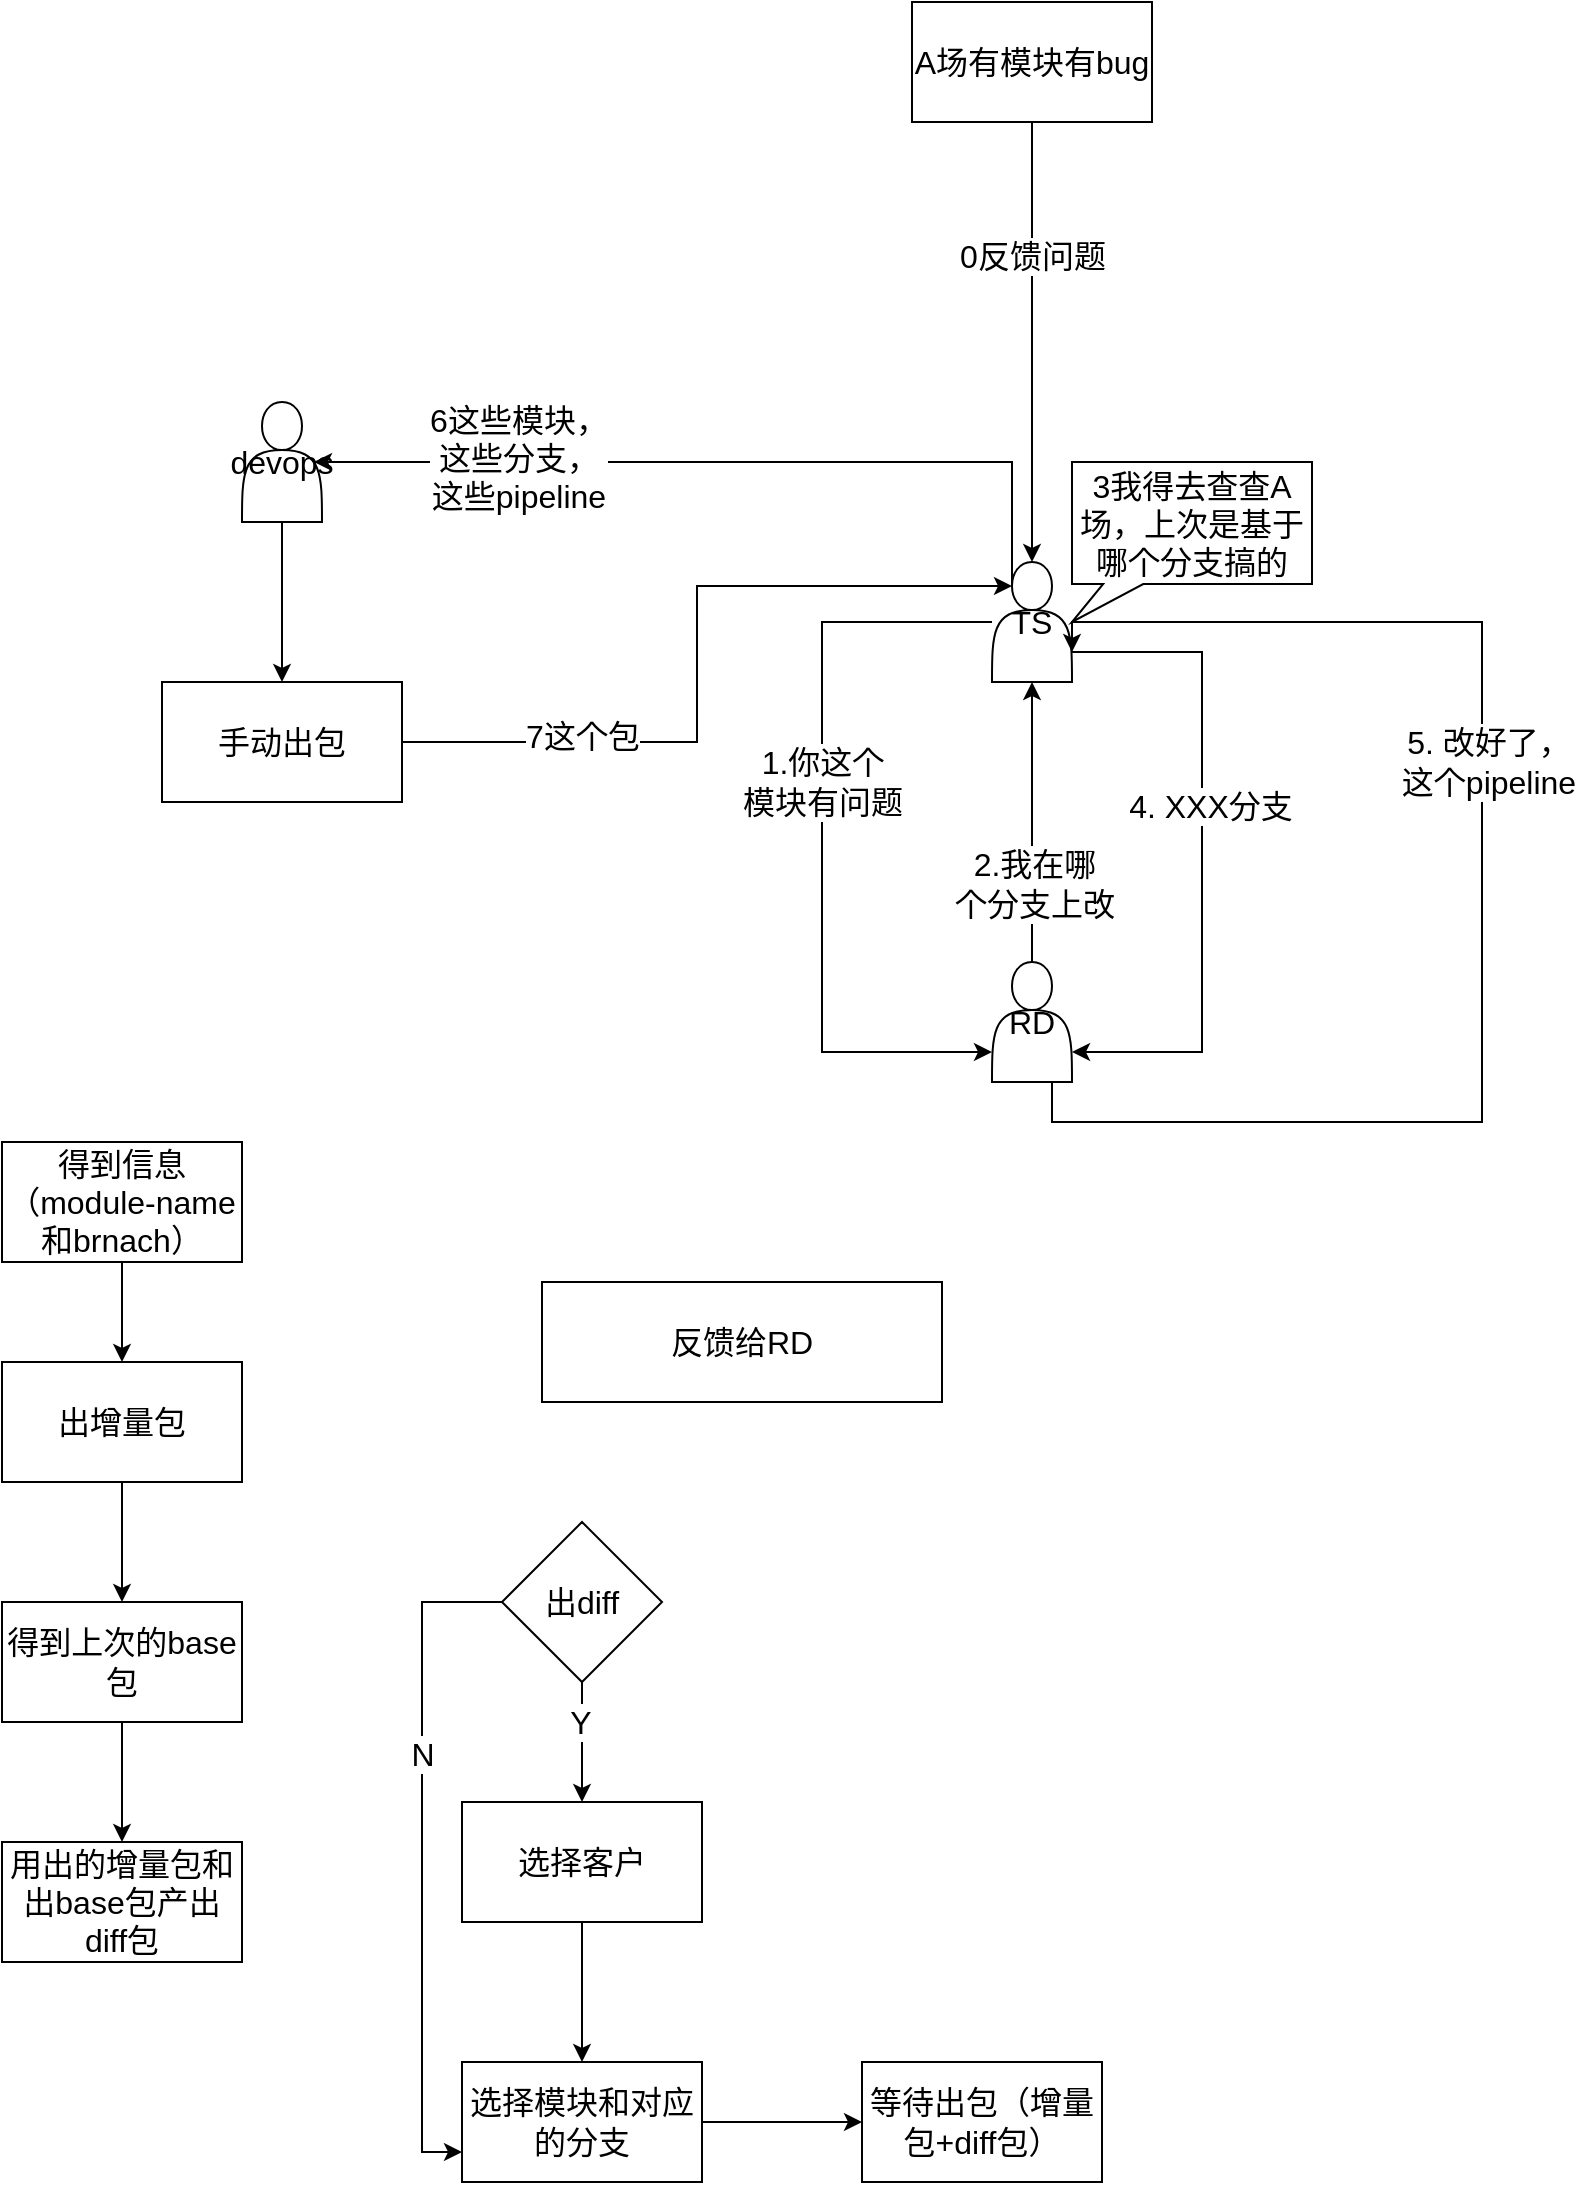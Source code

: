 <mxfile version="12.3.3" type="github" pages="1">
  <diagram id="h-nl5lxO03copgnb_cJI" name="第 1 页">
    <mxGraphModel dx="1639" dy="902" grid="1" gridSize="10" guides="1" tooltips="1" connect="1" arrows="1" fold="1" page="1" pageScale="1" pageWidth="827" pageHeight="1169" math="0" shadow="0">
      <root>
        <mxCell id="0"/>
        <mxCell id="1" parent="0"/>
        <mxCell id="Yf0kbL9KeZLlyTGPM-XU-5" value="" style="edgeStyle=orthogonalEdgeStyle;rounded=0;orthogonalLoop=1;jettySize=auto;html=1;fontSize=16;" edge="1" parent="1" source="Yf0kbL9KeZLlyTGPM-XU-1" target="Yf0kbL9KeZLlyTGPM-XU-4">
          <mxGeometry relative="1" as="geometry"/>
        </mxCell>
        <mxCell id="Yf0kbL9KeZLlyTGPM-XU-1" value="出增量包" style="rounded=0;whiteSpace=wrap;html=1;fontSize=16;" vertex="1" parent="1">
          <mxGeometry x="20" y="720" width="120" height="60" as="geometry"/>
        </mxCell>
        <mxCell id="Yf0kbL9KeZLlyTGPM-XU-3" value="" style="edgeStyle=orthogonalEdgeStyle;rounded=0;orthogonalLoop=1;jettySize=auto;html=1;fontSize=16;" edge="1" parent="1" source="Yf0kbL9KeZLlyTGPM-XU-2" target="Yf0kbL9KeZLlyTGPM-XU-1">
          <mxGeometry relative="1" as="geometry"/>
        </mxCell>
        <mxCell id="Yf0kbL9KeZLlyTGPM-XU-2" value="得到信息（module-name和brnach）" style="rounded=0;whiteSpace=wrap;html=1;fontSize=16;" vertex="1" parent="1">
          <mxGeometry x="20" y="610" width="120" height="60" as="geometry"/>
        </mxCell>
        <mxCell id="Yf0kbL9KeZLlyTGPM-XU-7" value="" style="edgeStyle=orthogonalEdgeStyle;rounded=0;orthogonalLoop=1;jettySize=auto;html=1;fontSize=16;" edge="1" parent="1" source="Yf0kbL9KeZLlyTGPM-XU-4" target="Yf0kbL9KeZLlyTGPM-XU-6">
          <mxGeometry relative="1" as="geometry"/>
        </mxCell>
        <mxCell id="Yf0kbL9KeZLlyTGPM-XU-4" value="得到上次的base包" style="rounded=0;whiteSpace=wrap;html=1;fontSize=16;" vertex="1" parent="1">
          <mxGeometry x="20" y="840" width="120" height="60" as="geometry"/>
        </mxCell>
        <mxCell id="Yf0kbL9KeZLlyTGPM-XU-6" value="用出的增量包和出base包产出diff包" style="rounded=0;whiteSpace=wrap;html=1;fontSize=16;" vertex="1" parent="1">
          <mxGeometry x="20" y="960" width="120" height="60" as="geometry"/>
        </mxCell>
        <mxCell id="Yf0kbL9KeZLlyTGPM-XU-12" value="" style="edgeStyle=orthogonalEdgeStyle;rounded=0;orthogonalLoop=1;jettySize=auto;html=1;fontSize=16;" edge="1" parent="1" source="Yf0kbL9KeZLlyTGPM-XU-9" target="Yf0kbL9KeZLlyTGPM-XU-11">
          <mxGeometry relative="1" as="geometry"/>
        </mxCell>
        <mxCell id="Yf0kbL9KeZLlyTGPM-XU-9" value="选择模块和对应的分支" style="rounded=0;whiteSpace=wrap;html=1;fontSize=16;" vertex="1" parent="1">
          <mxGeometry x="250" y="1070" width="120" height="60" as="geometry"/>
        </mxCell>
        <mxCell id="Yf0kbL9KeZLlyTGPM-XU-11" value="等待出包（增量包+diff包）" style="rounded=0;whiteSpace=wrap;html=1;fontSize=16;" vertex="1" parent="1">
          <mxGeometry x="450" y="1070" width="120" height="60" as="geometry"/>
        </mxCell>
        <mxCell id="Yf0kbL9KeZLlyTGPM-XU-15" value="" style="edgeStyle=orthogonalEdgeStyle;rounded=0;orthogonalLoop=1;jettySize=auto;html=1;fontSize=16;" edge="1" parent="1" source="Yf0kbL9KeZLlyTGPM-XU-13" target="Yf0kbL9KeZLlyTGPM-XU-14">
          <mxGeometry relative="1" as="geometry"/>
        </mxCell>
        <mxCell id="Yf0kbL9KeZLlyTGPM-XU-16" value="Y" style="text;html=1;align=center;verticalAlign=middle;resizable=0;points=[];;labelBackgroundColor=#ffffff;fontSize=16;" vertex="1" connectable="0" parent="Yf0kbL9KeZLlyTGPM-XU-15">
          <mxGeometry x="-0.326" y="-1" relative="1" as="geometry">
            <mxPoint as="offset"/>
          </mxGeometry>
        </mxCell>
        <mxCell id="Yf0kbL9KeZLlyTGPM-XU-18" style="edgeStyle=orthogonalEdgeStyle;rounded=0;orthogonalLoop=1;jettySize=auto;html=1;entryX=0;entryY=0.75;entryDx=0;entryDy=0;fontSize=16;" edge="1" parent="1" source="Yf0kbL9KeZLlyTGPM-XU-13" target="Yf0kbL9KeZLlyTGPM-XU-9">
          <mxGeometry relative="1" as="geometry">
            <Array as="points">
              <mxPoint x="230" y="840"/>
              <mxPoint x="230" y="1115"/>
            </Array>
          </mxGeometry>
        </mxCell>
        <mxCell id="Yf0kbL9KeZLlyTGPM-XU-19" value="N" style="text;html=1;align=center;verticalAlign=middle;resizable=0;points=[];;labelBackgroundColor=#ffffff;fontSize=16;" vertex="1" connectable="0" parent="Yf0kbL9KeZLlyTGPM-XU-18">
          <mxGeometry x="-0.306" relative="1" as="geometry">
            <mxPoint as="offset"/>
          </mxGeometry>
        </mxCell>
        <mxCell id="Yf0kbL9KeZLlyTGPM-XU-13" value="出diff" style="rhombus;whiteSpace=wrap;html=1;fontSize=16;" vertex="1" parent="1">
          <mxGeometry x="270" y="800" width="80" height="80" as="geometry"/>
        </mxCell>
        <mxCell id="Yf0kbL9KeZLlyTGPM-XU-17" value="" style="edgeStyle=orthogonalEdgeStyle;rounded=0;orthogonalLoop=1;jettySize=auto;html=1;fontSize=16;" edge="1" parent="1" source="Yf0kbL9KeZLlyTGPM-XU-14" target="Yf0kbL9KeZLlyTGPM-XU-9">
          <mxGeometry relative="1" as="geometry"/>
        </mxCell>
        <mxCell id="Yf0kbL9KeZLlyTGPM-XU-14" value="选择客户" style="rounded=0;whiteSpace=wrap;html=1;fontSize=16;" vertex="1" parent="1">
          <mxGeometry x="250" y="940" width="120" height="60" as="geometry"/>
        </mxCell>
        <mxCell id="Yf0kbL9KeZLlyTGPM-XU-22" value="" style="edgeStyle=orthogonalEdgeStyle;rounded=0;orthogonalLoop=1;jettySize=auto;html=1;fontSize=16;entryX=0.5;entryY=0;entryDx=0;entryDy=0;" edge="1" parent="1" source="Yf0kbL9KeZLlyTGPM-XU-20" target="Yf0kbL9KeZLlyTGPM-XU-36">
          <mxGeometry relative="1" as="geometry">
            <mxPoint x="535" y="310" as="targetPoint"/>
          </mxGeometry>
        </mxCell>
        <mxCell id="Yf0kbL9KeZLlyTGPM-XU-28" value="0反馈问题" style="text;html=1;align=center;verticalAlign=middle;resizable=0;points=[];;labelBackgroundColor=#ffffff;fontSize=16;" vertex="1" connectable="0" parent="Yf0kbL9KeZLlyTGPM-XU-22">
          <mxGeometry x="-0.397" relative="1" as="geometry">
            <mxPoint as="offset"/>
          </mxGeometry>
        </mxCell>
        <mxCell id="Yf0kbL9KeZLlyTGPM-XU-20" value="A场有模块有bug" style="rounded=0;whiteSpace=wrap;html=1;fontSize=16;" vertex="1" parent="1">
          <mxGeometry x="475" y="40" width="120" height="60" as="geometry"/>
        </mxCell>
        <mxCell id="Yf0kbL9KeZLlyTGPM-XU-23" value="反馈给RD" style="rounded=0;whiteSpace=wrap;html=1;fontSize=16;" vertex="1" parent="1">
          <mxGeometry x="290" y="680" width="200" height="60" as="geometry"/>
        </mxCell>
        <mxCell id="Yf0kbL9KeZLlyTGPM-XU-26" value="3我得去查查A场，上次是基于哪个分支搞的" style="shape=callout;whiteSpace=wrap;html=1;perimeter=calloutPerimeter;fontSize=16;size=19;position=0.13;position2=0;" vertex="1" parent="1">
          <mxGeometry x="555" y="270" width="120" height="80" as="geometry"/>
        </mxCell>
        <mxCell id="Yf0kbL9KeZLlyTGPM-XU-39" style="edgeStyle=orthogonalEdgeStyle;rounded=0;orthogonalLoop=1;jettySize=auto;html=1;entryX=0;entryY=0.75;entryDx=0;entryDy=0;fontSize=16;" edge="1" parent="1" source="Yf0kbL9KeZLlyTGPM-XU-36" target="Yf0kbL9KeZLlyTGPM-XU-37">
          <mxGeometry relative="1" as="geometry">
            <Array as="points">
              <mxPoint x="430" y="350"/>
              <mxPoint x="430" y="565"/>
            </Array>
          </mxGeometry>
        </mxCell>
        <mxCell id="Yf0kbL9KeZLlyTGPM-XU-40" value="1.你这个&lt;br&gt;模块有问题" style="text;html=1;align=center;verticalAlign=middle;resizable=0;points=[];;labelBackgroundColor=#ffffff;fontSize=16;" vertex="1" connectable="0" parent="Yf0kbL9KeZLlyTGPM-XU-39">
          <mxGeometry x="-0.143" relative="1" as="geometry">
            <mxPoint as="offset"/>
          </mxGeometry>
        </mxCell>
        <mxCell id="Yf0kbL9KeZLlyTGPM-XU-44" style="edgeStyle=orthogonalEdgeStyle;rounded=0;orthogonalLoop=1;jettySize=auto;html=1;exitX=1;exitY=0.75;exitDx=0;exitDy=0;entryX=1;entryY=0.75;entryDx=0;entryDy=0;fontSize=16;" edge="1" parent="1" source="Yf0kbL9KeZLlyTGPM-XU-36" target="Yf0kbL9KeZLlyTGPM-XU-37">
          <mxGeometry relative="1" as="geometry">
            <Array as="points">
              <mxPoint x="620" y="365"/>
              <mxPoint x="620" y="565"/>
            </Array>
          </mxGeometry>
        </mxCell>
        <mxCell id="Yf0kbL9KeZLlyTGPM-XU-45" value="4. XXX分支" style="text;html=1;align=center;verticalAlign=middle;resizable=0;points=[];;labelBackgroundColor=#ffffff;fontSize=16;" vertex="1" connectable="0" parent="Yf0kbL9KeZLlyTGPM-XU-44">
          <mxGeometry x="-0.139" y="4" relative="1" as="geometry">
            <mxPoint as="offset"/>
          </mxGeometry>
        </mxCell>
        <mxCell id="Yf0kbL9KeZLlyTGPM-XU-48" style="edgeStyle=orthogonalEdgeStyle;rounded=0;orthogonalLoop=1;jettySize=auto;html=1;exitX=0.25;exitY=0.2;exitDx=0;exitDy=0;exitPerimeter=0;fontSize=16;entryX=0.9;entryY=0.5;entryDx=0;entryDy=0;entryPerimeter=0;" edge="1" parent="1" source="Yf0kbL9KeZLlyTGPM-XU-36" target="Yf0kbL9KeZLlyTGPM-XU-38">
          <mxGeometry relative="1" as="geometry">
            <mxPoint x="220" y="260" as="targetPoint"/>
            <Array as="points">
              <mxPoint x="525" y="270"/>
            </Array>
          </mxGeometry>
        </mxCell>
        <mxCell id="Yf0kbL9KeZLlyTGPM-XU-49" value="6这些模块，&lt;br&gt;这些分支，&lt;br&gt;这些pipeline" style="text;html=1;align=center;verticalAlign=middle;resizable=0;points=[];;labelBackgroundColor=#ffffff;fontSize=16;" vertex="1" connectable="0" parent="Yf0kbL9KeZLlyTGPM-XU-48">
          <mxGeometry x="0.505" y="-2" relative="1" as="geometry">
            <mxPoint as="offset"/>
          </mxGeometry>
        </mxCell>
        <mxCell id="Yf0kbL9KeZLlyTGPM-XU-36" value="TS" style="shape=actor;whiteSpace=wrap;html=1;fontSize=16;" vertex="1" parent="1">
          <mxGeometry x="515" y="320" width="40" height="60" as="geometry"/>
        </mxCell>
        <mxCell id="Yf0kbL9KeZLlyTGPM-XU-41" style="edgeStyle=orthogonalEdgeStyle;rounded=0;orthogonalLoop=1;jettySize=auto;html=1;entryX=0.5;entryY=1;entryDx=0;entryDy=0;fontSize=16;" edge="1" parent="1" source="Yf0kbL9KeZLlyTGPM-XU-37" target="Yf0kbL9KeZLlyTGPM-XU-36">
          <mxGeometry relative="1" as="geometry"/>
        </mxCell>
        <mxCell id="Yf0kbL9KeZLlyTGPM-XU-43" value="2.我在哪&lt;br&gt;个分支上改" style="text;html=1;align=center;verticalAlign=middle;resizable=0;points=[];;labelBackgroundColor=#ffffff;fontSize=16;" vertex="1" connectable="0" parent="Yf0kbL9KeZLlyTGPM-XU-41">
          <mxGeometry x="-0.445" y="-1" relative="1" as="geometry">
            <mxPoint as="offset"/>
          </mxGeometry>
        </mxCell>
        <mxCell id="Yf0kbL9KeZLlyTGPM-XU-46" style="edgeStyle=orthogonalEdgeStyle;rounded=0;orthogonalLoop=1;jettySize=auto;html=1;exitX=0.75;exitY=1;exitDx=0;exitDy=0;entryX=1;entryY=0.75;entryDx=0;entryDy=0;fontSize=16;" edge="1" parent="1" source="Yf0kbL9KeZLlyTGPM-XU-37" target="Yf0kbL9KeZLlyTGPM-XU-36">
          <mxGeometry relative="1" as="geometry">
            <Array as="points">
              <mxPoint x="545" y="600"/>
              <mxPoint x="760" y="600"/>
              <mxPoint x="760" y="350"/>
              <mxPoint x="555" y="350"/>
            </Array>
          </mxGeometry>
        </mxCell>
        <mxCell id="Yf0kbL9KeZLlyTGPM-XU-47" value="5. 改好了，&lt;br&gt;这个pipeline" style="text;html=1;align=center;verticalAlign=middle;resizable=0;points=[];;labelBackgroundColor=#ffffff;fontSize=16;" vertex="1" connectable="0" parent="Yf0kbL9KeZLlyTGPM-XU-46">
          <mxGeometry x="0.177" y="-3" relative="1" as="geometry">
            <mxPoint as="offset"/>
          </mxGeometry>
        </mxCell>
        <mxCell id="Yf0kbL9KeZLlyTGPM-XU-37" value="RD" style="shape=actor;whiteSpace=wrap;html=1;fontSize=16;" vertex="1" parent="1">
          <mxGeometry x="515" y="520" width="40" height="60" as="geometry"/>
        </mxCell>
        <mxCell id="Yf0kbL9KeZLlyTGPM-XU-52" value="" style="edgeStyle=orthogonalEdgeStyle;rounded=0;orthogonalLoop=1;jettySize=auto;html=1;fontSize=16;" edge="1" parent="1" source="Yf0kbL9KeZLlyTGPM-XU-38">
          <mxGeometry relative="1" as="geometry">
            <mxPoint x="160" y="380" as="targetPoint"/>
          </mxGeometry>
        </mxCell>
        <mxCell id="Yf0kbL9KeZLlyTGPM-XU-38" value="devops" style="shape=actor;whiteSpace=wrap;html=1;fontSize=16;" vertex="1" parent="1">
          <mxGeometry x="140" y="240" width="40" height="60" as="geometry"/>
        </mxCell>
        <mxCell id="Yf0kbL9KeZLlyTGPM-XU-53" style="edgeStyle=orthogonalEdgeStyle;rounded=0;orthogonalLoop=1;jettySize=auto;html=1;entryX=0.25;entryY=0.2;entryDx=0;entryDy=0;entryPerimeter=0;fontSize=16;" edge="1" parent="1" source="Yf0kbL9KeZLlyTGPM-XU-50" target="Yf0kbL9KeZLlyTGPM-XU-36">
          <mxGeometry relative="1" as="geometry"/>
        </mxCell>
        <mxCell id="Yf0kbL9KeZLlyTGPM-XU-54" value="7这个包" style="text;html=1;align=center;verticalAlign=middle;resizable=0;points=[];;labelBackgroundColor=#ffffff;fontSize=16;" vertex="1" connectable="0" parent="Yf0kbL9KeZLlyTGPM-XU-53">
          <mxGeometry x="-0.532" y="3" relative="1" as="geometry">
            <mxPoint as="offset"/>
          </mxGeometry>
        </mxCell>
        <mxCell id="Yf0kbL9KeZLlyTGPM-XU-50" value="手动出包" style="rounded=0;whiteSpace=wrap;html=1;fontSize=16;" vertex="1" parent="1">
          <mxGeometry x="100" y="380" width="120" height="60" as="geometry"/>
        </mxCell>
      </root>
    </mxGraphModel>
  </diagram>
</mxfile>
